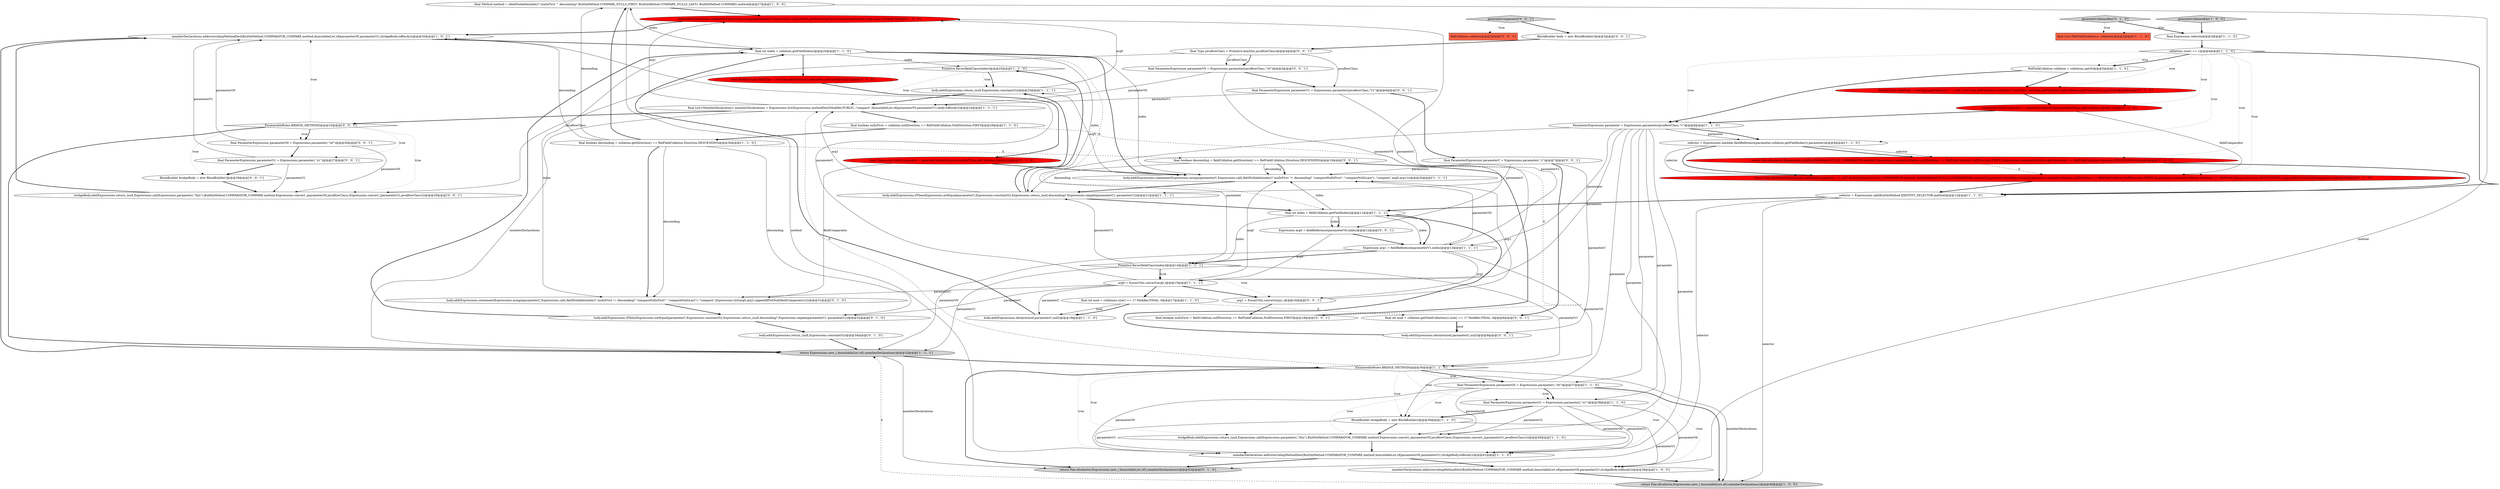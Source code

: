 digraph {
10 [style = filled, label = "final Method method = (fieldNullable(index)? (nullsFirst ^ descending? BuiltInMethod.COMPARE_NULLS_FIRST: BuiltInMethod.COMPARE_NULLS_LAST): BuiltInMethod.COMPARE).method@@@27@@@['1', '0', '0']", fillcolor = white, shape = ellipse image = "AAA0AAABBB1BBB"];
55 [style = filled, label = "final ParameterExpression parameterV1 = Expressions.parameter(javaRowClass,\"v1\")@@@6@@@['0', '0', '1']", fillcolor = white, shape = ellipse image = "AAA0AAABBB3BBB"];
2 [style = filled, label = "BlockBuilder bridgeBody = new BlockBuilder()@@@39@@@['1', '1', '0']", fillcolor = white, shape = ellipse image = "AAA0AAABBB1BBB"];
27 [style = filled, label = "return Pair.of(selector,Expressions.call(BuiltInMethod.NULLS_COMPARATOR.method,Expressions.constant(collation.nullDirection == RelFieldCollation.NullDirection.FIRST),Expressions.constant(collation.getDirection() == RelFieldCollation.Direction.DESCENDING)))@@@8@@@['1', '0', '0']", fillcolor = red, shape = ellipse image = "AAA1AAABBB1BBB"];
5 [style = filled, label = "Expression arg1 = fieldReference(parameterV1,index)@@@13@@@['1', '1', '1']", fillcolor = white, shape = ellipse image = "AAA0AAABBB1BBB"];
3 [style = filled, label = "selector = Expressions.call(BuiltInMethod.IDENTITY_SELECTOR.method)@@@12@@@['1', '1', '0']", fillcolor = white, shape = ellipse image = "AAA0AAABBB1BBB"];
41 [style = filled, label = "Expression fieldComparator = generateCollatorExpression(fieldType.getCollation())@@@7@@@['0', '1', '0']", fillcolor = red, shape = ellipse image = "AAA1AAABBB2BBB"];
12 [style = filled, label = "selector = Expressions.lambda(,fieldReference(parameter,collation.getFieldIndex()),parameter)@@@9@@@['1', '1', '0']", fillcolor = white, shape = ellipse image = "AAA0AAABBB1BBB"];
30 [style = filled, label = "body.add(Expressions.statement(Expressions.assign(parameterC,Expressions.call(method.getDeclaringClass(),method.getName(),arg0,arg1))))@@@28@@@['1', '0', '0']", fillcolor = red, shape = ellipse image = "AAA1AAABBB1BBB"];
6 [style = filled, label = "Primitive.flavor(fieldClass(index))@@@14@@@['1', '1', '1']", fillcolor = white, shape = diamond image = "AAA0AAABBB1BBB"];
62 [style = filled, label = "generateComparator['0', '0', '1']", fillcolor = lightgray, shape = diamond image = "AAA0AAABBB3BBB"];
39 [style = filled, label = "final RelDataType fieldType = rowType.getFieldList().get(index).getType()@@@21@@@['0', '1', '0']", fillcolor = red, shape = ellipse image = "AAA1AAABBB2BBB"];
33 [style = filled, label = "final boolean descending = collation.getDirection() == RelFieldCollation.Direction.DESCENDING@@@30@@@['1', '1', '0']", fillcolor = white, shape = ellipse image = "AAA0AAABBB1BBB"];
54 [style = filled, label = "body.add(Expressions.declare(mod,parameterC,null))@@@9@@@['0', '0', '1']", fillcolor = white, shape = ellipse image = "AAA0AAABBB3BBB"];
44 [style = filled, label = "final Expression fieldComparator = generateCollatorExpression(fieldType.getCollation())@@@22@@@['0', '1', '0']", fillcolor = red, shape = ellipse image = "AAA1AAABBB2BBB"];
32 [style = filled, label = "body.add(Expressions.return_(null,Expressions.constant(0)))@@@23@@@['1', '1', '1']", fillcolor = white, shape = ellipse image = "AAA0AAABBB1BBB"];
11 [style = filled, label = "final int index = collation.getFieldIndex()@@@20@@@['1', '1', '0']", fillcolor = white, shape = ellipse image = "AAA0AAABBB1BBB"];
60 [style = filled, label = "BlockBuilder body = new BlockBuilder()@@@3@@@['0', '0', '1']", fillcolor = white, shape = ellipse image = "AAA0AAABBB3BBB"];
47 [style = filled, label = "Expression arg0 = fieldReference(parameterV0,index)@@@12@@@['0', '0', '1']", fillcolor = white, shape = ellipse image = "AAA0AAABBB3BBB"];
61 [style = filled, label = "final Type javaRowClass = Primitive.box(this.javaRowClass)@@@4@@@['0', '0', '1']", fillcolor = white, shape = ellipse image = "AAA0AAABBB3BBB"];
13 [style = filled, label = "final List<RelFieldCollation> collations@@@2@@@['1', '1', '0']", fillcolor = tomato, shape = box image = "AAA0AAABBB1BBB"];
16 [style = filled, label = "return Expressions.new_(,ImmutableList.of(),memberDeclarations)@@@32@@@['1', '1', '1']", fillcolor = lightgray, shape = ellipse image = "AAA0AAABBB1BBB"];
53 [style = filled, label = "final ParameterExpression parameterO0 = Expressions.parameter(,\"o0\")@@@26@@@['0', '0', '1']", fillcolor = white, shape = ellipse image = "AAA0AAABBB3BBB"];
18 [style = filled, label = "final ParameterExpression parameterO0 = Expressions.parameter(,\"o0\")@@@37@@@['1', '1', '0']", fillcolor = white, shape = ellipse image = "AAA0AAABBB1BBB"];
29 [style = filled, label = "EnumerableRules.BRIDGE_METHODS@@@36@@@['1', '1', '0']", fillcolor = white, shape = diamond image = "AAA0AAABBB1BBB"];
42 [style = filled, label = "body.add(Expressions.statement(Expressions.assign(parameterC,Expressions.call(,fieldNullable(index)? (nullsFirst != descending? \"compareNullsFirst\": \"compareNullsLast\"): \"compare\",Expressions.list(arg0,arg1).appendIfNotNull(fieldComparator)))))@@@31@@@['0', '1', '0']", fillcolor = white, shape = ellipse image = "AAA0AAABBB2BBB"];
58 [style = filled, label = "final ParameterExpression parameterC = Expressions.parameter(,\"c\")@@@7@@@['0', '0', '1']", fillcolor = white, shape = ellipse image = "AAA0AAABBB3BBB"];
4 [style = filled, label = "final List<MemberDeclaration> memberDeclarations = Expressions.list(Expressions.methodDecl(Modifier.PUBLIC,,\"compare\",ImmutableList.of(parameterV0,parameterV1),body.toBlock()))@@@24@@@['1', '1', '1']", fillcolor = white, shape = ellipse image = "AAA0AAABBB1BBB"];
28 [style = filled, label = "final int index = fieldCollation.getFieldIndex()@@@11@@@['1', '1', '1']", fillcolor = white, shape = ellipse image = "AAA0AAABBB1BBB"];
48 [style = filled, label = "final ParameterExpression parameterO1 = Expressions.parameter(,\"o1\")@@@27@@@['0', '0', '1']", fillcolor = white, shape = ellipse image = "AAA0AAABBB3BBB"];
35 [style = filled, label = "RelDataType fieldType = rowType.getFieldList() == null || rowType.getFieldList().isEmpty()? rowType: rowType.getFieldList().get(collation.getFieldIndex()).getType()@@@6@@@['0', '1', '0']", fillcolor = red, shape = ellipse image = "AAA1AAABBB2BBB"];
24 [style = filled, label = "final int mod = collations.size() == 1? Modifier.FINAL: 0@@@17@@@['1', '1', '0']", fillcolor = white, shape = ellipse image = "AAA0AAABBB1BBB"];
21 [style = filled, label = "collations.size() == 1@@@4@@@['1', '1', '0']", fillcolor = white, shape = diamond image = "AAA0AAABBB1BBB"];
38 [style = filled, label = "generateCollationKey['0', '1', '0']", fillcolor = lightgray, shape = diamond image = "AAA0AAABBB2BBB"];
45 [style = filled, label = "final ParameterExpression parameterV0 = Expressions.parameter(javaRowClass,\"v0\")@@@5@@@['0', '0', '1']", fillcolor = white, shape = ellipse image = "AAA0AAABBB3BBB"];
25 [style = filled, label = "body.add(Expressions.statement(Expressions.assign(parameterC,Expressions.call(,fieldNullable(index)? (nullsFirst != descending? \"compareNullsFirst\": \"compareNullsLast\"): \"compare\",arg0,arg1))))@@@20@@@['1', '1', '1']", fillcolor = white, shape = ellipse image = "AAA0AAABBB1BBB"];
0 [style = filled, label = "memberDeclarations.add(overridingMethodDecl(BuiltInMethod.COMPARATOR_COMPARE.method,ImmutableList.of(parameterO0,parameterO1),bridgeBody.toBlock()))@@@38@@@['1', '0', '0']", fillcolor = white, shape = ellipse image = "AAA0AAABBB1BBB"];
59 [style = filled, label = "arg1 = EnumUtils.convert(arg1,)@@@16@@@['0', '0', '1']", fillcolor = white, shape = ellipse image = "AAA0AAABBB3BBB"];
36 [style = filled, label = "body.add(Expressions.return_(null,Expressions.constant(0)))@@@34@@@['0', '1', '0']", fillcolor = white, shape = ellipse image = "AAA0AAABBB2BBB"];
50 [style = filled, label = "EnumerableRules.BRIDGE_METHODS@@@25@@@['0', '0', '1']", fillcolor = white, shape = diamond image = "AAA0AAABBB3BBB"];
46 [style = filled, label = "final int mod = collation.getFieldCollations().size() == 1? Modifier.FINAL: 0@@@8@@@['0', '0', '1']", fillcolor = white, shape = ellipse image = "AAA0AAABBB3BBB"];
1 [style = filled, label = "final boolean nullsFirst = collation.nullDirection == RelFieldCollation.NullDirection.FIRST@@@29@@@['1', '1', '0']", fillcolor = white, shape = ellipse image = "AAA0AAABBB1BBB"];
23 [style = filled, label = "final ParameterExpression parameterO1 = Expressions.parameter(,\"o1\")@@@38@@@['1', '1', '0']", fillcolor = white, shape = ellipse image = "AAA0AAABBB1BBB"];
31 [style = filled, label = "body.add(Expressions.ifThen(Expressions.notEqual(parameterC,Expressions.constant(0)),Expressions.return_(null,descending? Expressions.negate(parameterC): parameterC)))@@@21@@@['1', '1', '1']", fillcolor = white, shape = ellipse image = "AAA0AAABBB1BBB"];
37 [style = filled, label = "return Pair.of(selector,Expressions.call(fieldComparator == null? BuiltInMethod.NULLS_COMPARATOR.method: BuiltInMethod.NULLS_COMPARATOR2.method,Expressions.list((Expression)Expressions.constant(collation.nullDirection == RelFieldCollation.NullDirection.FIRST),Expressions.constant(collation.direction == RelFieldCollation.Direction.DESCENDING)).appendIfNotNull(fieldComparator)))@@@10@@@['0', '1', '0']", fillcolor = red, shape = ellipse image = "AAA1AAABBB2BBB"];
8 [style = filled, label = "RelFieldCollation collation = collations.get(0)@@@5@@@['1', '1', '0']", fillcolor = white, shape = ellipse image = "AAA0AAABBB1BBB"];
19 [style = filled, label = "generateCollationKey['1', '0', '0']", fillcolor = lightgray, shape = diamond image = "AAA0AAABBB1BBB"];
20 [style = filled, label = "memberDeclarations.add(overridingMethodDecl(BuiltInMethod.COMPARATOR_COMPARE.method,ImmutableList.of(parameterO0,parameterO1),bridgeBody.toBlock()))@@@30@@@['1', '0', '1']", fillcolor = white, shape = ellipse image = "AAA0AAABBB1BBB"];
57 [style = filled, label = "BlockBuilder bridgeBody = new BlockBuilder()@@@28@@@['0', '0', '1']", fillcolor = white, shape = ellipse image = "AAA0AAABBB3BBB"];
49 [style = filled, label = "RelCollation collation@@@2@@@['0', '0', '1']", fillcolor = tomato, shape = box image = "AAA0AAABBB3BBB"];
17 [style = filled, label = "ParameterExpression parameter = Expressions.parameter(javaRowClass,\"v\")@@@8@@@['1', '1', '0']", fillcolor = white, shape = ellipse image = "AAA0AAABBB1BBB"];
43 [style = filled, label = "body.add(Expressions.ifThen(Expressions.notEqual(parameterC,Expressions.constant(0)),Expressions.return_(null,descending? Expressions.negate(parameterC): parameterC)))@@@32@@@['0', '1', '0']", fillcolor = white, shape = ellipse image = "AAA0AAABBB2BBB"];
15 [style = filled, label = "memberDeclarations.add(overridingMethodDecl(BuiltInMethod.COMPARATOR_COMPARE.method,ImmutableList.of(parameterO0,parameterO1),bridgeBody.toBlock()))@@@41@@@['1', '1', '0']", fillcolor = white, shape = ellipse image = "AAA0AAABBB1BBB"];
56 [style = filled, label = "final boolean descending = fieldCollation.getDirection() == RelFieldCollation.Direction.DESCENDING@@@19@@@['0', '0', '1']", fillcolor = white, shape = ellipse image = "AAA0AAABBB3BBB"];
14 [style = filled, label = "Primitive.flavor(fieldClass(index))@@@25@@@['1', '1', '0']", fillcolor = white, shape = diamond image = "AAA0AAABBB1BBB"];
40 [style = filled, label = "return Pair.of(selector,Expressions.new_(,ImmutableList.of(),memberDeclarations))@@@43@@@['0', '1', '0']", fillcolor = lightgray, shape = ellipse image = "AAA0AAABBB2BBB"];
26 [style = filled, label = "body.add(Expressions.declare(mod,parameterC,null))@@@18@@@['1', '1', '0']", fillcolor = white, shape = ellipse image = "AAA0AAABBB1BBB"];
9 [style = filled, label = "return Pair.of(selector,Expressions.new_(,ImmutableList.of(),memberDeclarations))@@@40@@@['1', '0', '0']", fillcolor = lightgray, shape = ellipse image = "AAA0AAABBB1BBB"];
34 [style = filled, label = "arg0 = EnumUtils.convert(arg0,)@@@15@@@['1', '1', '1']", fillcolor = white, shape = ellipse image = "AAA0AAABBB1BBB"];
22 [style = filled, label = "final Expression selector@@@3@@@['1', '1', '0']", fillcolor = white, shape = ellipse image = "AAA0AAABBB1BBB"];
51 [style = filled, label = "final boolean nullsFirst = fieldCollation.nullDirection == RelFieldCollation.NullDirection.FIRST@@@18@@@['0', '0', '1']", fillcolor = white, shape = ellipse image = "AAA0AAABBB3BBB"];
7 [style = filled, label = "bridgeBody.add(Expressions.return_(null,Expressions.call(Expressions.parameter(,\"this\"),BuiltInMethod.COMPARATOR_COMPARE.method,Expressions.convert_(parameterO0,javaRowClass),Expressions.convert_(parameterO1,javaRowClass))))@@@40@@@['1', '1', '0']", fillcolor = white, shape = ellipse image = "AAA0AAABBB1BBB"];
52 [style = filled, label = "bridgeBody.add(Expressions.return_(null,Expressions.call(Expressions.parameter(,\"this\"),BuiltInMethod.COMPARATOR_COMPARE.method,Expressions.convert_(parameterO0,javaRowClass),Expressions.convert_(parameterO1,javaRowClass))))@@@29@@@['0', '0', '1']", fillcolor = white, shape = ellipse image = "AAA0AAABBB3BBB"];
58->54 [style = solid, label="parameterC"];
18->7 [style = solid, label="parameterO0"];
21->12 [style = dotted, label="true"];
61->45 [style = bold, label=""];
11->31 [style = solid, label="index"];
55->5 [style = solid, label="parameterV1"];
14->32 [style = dotted, label="true"];
17->15 [style = solid, label="parameter"];
29->2 [style = dotted, label="true"];
11->42 [style = solid, label="index"];
50->52 [style = dotted, label="true"];
35->41 [style = bold, label=""];
30->20 [style = bold, label=""];
12->37 [style = solid, label="selector"];
33->43 [style = solid, label="descending"];
21->8 [style = dotted, label="true"];
18->15 [style = dotted, label="true"];
21->8 [style = bold, label=""];
59->51 [style = bold, label=""];
58->31 [style = solid, label="parameterC"];
6->59 [style = dotted, label="true"];
21->27 [style = dotted, label="true"];
29->23 [style = dotted, label="true"];
32->30 [style = solid, label="arg0"];
6->16 [style = solid, label="parameterV1"];
26->11 [style = bold, label=""];
29->18 [style = bold, label=""];
37->3 [style = bold, label=""];
25->31 [style = bold, label=""];
10->15 [style = solid, label="method"];
3->40 [style = solid, label="selector"];
28->25 [style = solid, label="index"];
1->33 [style = bold, label=""];
34->24 [style = bold, label=""];
20->16 [style = bold, label=""];
28->6 [style = solid, label="index"];
46->54 [style = bold, label=""];
34->26 [style = solid, label="parameterC"];
33->42 [style = bold, label=""];
50->48 [style = dotted, label="true"];
15->0 [style = bold, label=""];
11->14 [style = solid, label="index"];
21->37 [style = dotted, label="true"];
32->4 [style = bold, label=""];
33->10 [style = solid, label="descending"];
48->52 [style = solid, label="parameterO1"];
11->25 [style = bold, label=""];
53->48 [style = bold, label=""];
21->3 [style = bold, label=""];
18->23 [style = dotted, label="true"];
31->14 [style = bold, label=""];
11->25 [style = solid, label="index"];
29->18 [style = dotted, label="true"];
28->5 [style = bold, label=""];
28->47 [style = solid, label="index"];
17->18 [style = solid, label="parameter"];
53->52 [style = solid, label="parameterO0"];
16->29 [style = bold, label=""];
62->60 [style = bold, label=""];
38->13 [style = dotted, label="true"];
24->46 [style = dashed, label="0"];
58->25 [style = solid, label="parameterC"];
59->25 [style = solid, label="arg1"];
21->17 [style = dotted, label="true"];
23->0 [style = solid, label="parameterO0"];
56->25 [style = bold, label=""];
12->37 [style = bold, label=""];
34->42 [style = solid, label="parameterC"];
12->27 [style = solid, label="selector"];
43->11 [style = bold, label=""];
8->17 [style = bold, label=""];
34->59 [style = bold, label=""];
44->42 [style = solid, label="fieldComparator"];
5->16 [style = solid, label="parameterV0"];
29->4 [style = dashed, label="0"];
5->6 [style = bold, label=""];
24->26 [style = solid, label="mod"];
17->6 [style = solid, label="parameter"];
55->4 [style = solid, label="parameterV1"];
18->9 [style = bold, label=""];
58->46 [style = bold, label=""];
36->16 [style = bold, label=""];
18->0 [style = dotted, label="true"];
33->56 [style = dashed, label="0"];
29->40 [style = bold, label=""];
25->32 [style = solid, label="arg0"];
31->28 [style = bold, label=""];
23->15 [style = solid, label="parameterO0"];
34->25 [style = solid, label="arg0"];
14->4 [style = dotted, label="true"];
17->7 [style = solid, label="parameter"];
19->22 [style = bold, label=""];
21->35 [style = dotted, label="true"];
6->31 [style = solid, label="parameterV1"];
28->5 [style = solid, label="index"];
17->34 [style = solid, label="parameter"];
56->31 [style = solid, label="descending"];
4->30 [style = solid, label="arg1"];
9->16 [style = dashed, label="0"];
2->15 [style = solid, label="parameterO1"];
18->7 [style = dotted, label="true"];
33->42 [style = solid, label="descending"];
6->34 [style = bold, label=""];
18->23 [style = bold, label=""];
45->55 [style = bold, label=""];
31->32 [style = bold, label=""];
28->47 [style = bold, label=""];
43->36 [style = bold, label=""];
29->7 [style = dotted, label="true"];
17->2 [style = solid, label="parameter"];
61->45 [style = solid, label="javaRowClass"];
1->51 [style = dashed, label="0"];
23->7 [style = solid, label="parameterO1"];
31->4 [style = solid, label="arg1"];
8->35 [style = bold, label=""];
18->15 [style = solid, label="parameterO0"];
27->37 [style = dashed, label="0"];
50->57 [style = dotted, label="true"];
24->26 [style = bold, label=""];
50->53 [style = dotted, label="true"];
3->28 [style = bold, label=""];
21->41 [style = dotted, label="true"];
17->12 [style = bold, label=""];
17->23 [style = solid, label="parameter"];
60->61 [style = bold, label=""];
61->52 [style = solid, label="javaRowClass"];
41->37 [style = solid, label="fieldComparator"];
23->15 [style = solid, label="parameterO1"];
47->5 [style = bold, label=""];
61->55 [style = solid, label="javaRowClass"];
5->59 [style = solid, label="arg1"];
45->47 [style = solid, label="parameterV0"];
7->15 [style = bold, label=""];
44->25 [style = bold, label=""];
15->40 [style = bold, label=""];
4->1 [style = bold, label=""];
23->2 [style = bold, label=""];
14->32 [style = bold, label=""];
54->28 [style = bold, label=""];
4->50 [style = bold, label=""];
5->29 [style = solid, label="parameterV0"];
12->27 [style = bold, label=""];
10->30 [style = bold, label=""];
34->30 [style = solid, label="parameterC"];
18->2 [style = dotted, label="true"];
20->11 [style = bold, label=""];
50->20 [style = dotted, label="true"];
0->9 [style = bold, label=""];
42->43 [style = bold, label=""];
39->44 [style = bold, label=""];
48->57 [style = bold, label=""];
33->20 [style = solid, label="descending"];
46->54 [style = solid, label="mod"];
27->3 [style = bold, label=""];
62->49 [style = dotted, label="true"];
22->21 [style = bold, label=""];
50->16 [style = bold, label=""];
51->56 [style = bold, label=""];
17->5 [style = solid, label="parameter"];
33->10 [style = bold, label=""];
19->13 [style = dotted, label="true"];
5->25 [style = solid, label="parameterV0"];
29->15 [style = dotted, label="true"];
3->9 [style = solid, label="selector"];
6->29 [style = solid, label="parameterV1"];
11->10 [style = solid, label="index"];
52->20 [style = bold, label=""];
48->20 [style = solid, label="parameterO1"];
57->52 [style = bold, label=""];
11->28 [style = dashed, label="0"];
41->17 [style = bold, label=""];
34->43 [style = solid, label="parameterC"];
16->40 [style = solid, label="memberDeclarations"];
10->0 [style = solid, label="method"];
53->20 [style = solid, label="parameterO0"];
29->9 [style = solid, label="memberDeclarations"];
45->4 [style = solid, label="parameterV0"];
4->16 [style = solid, label="memberDeclarations"];
6->34 [style = dotted, label="true"];
11->39 [style = bold, label=""];
2->7 [style = bold, label=""];
17->12 [style = solid, label="parameter"];
38->22 [style = bold, label=""];
56->25 [style = solid, label="descending"];
50->53 [style = bold, label=""];
55->58 [style = bold, label=""];
47->34 [style = solid, label="arg0"];
34->20 [style = solid, label="parameterC"];
2->0 [style = solid, label="parameterO1"];
}
